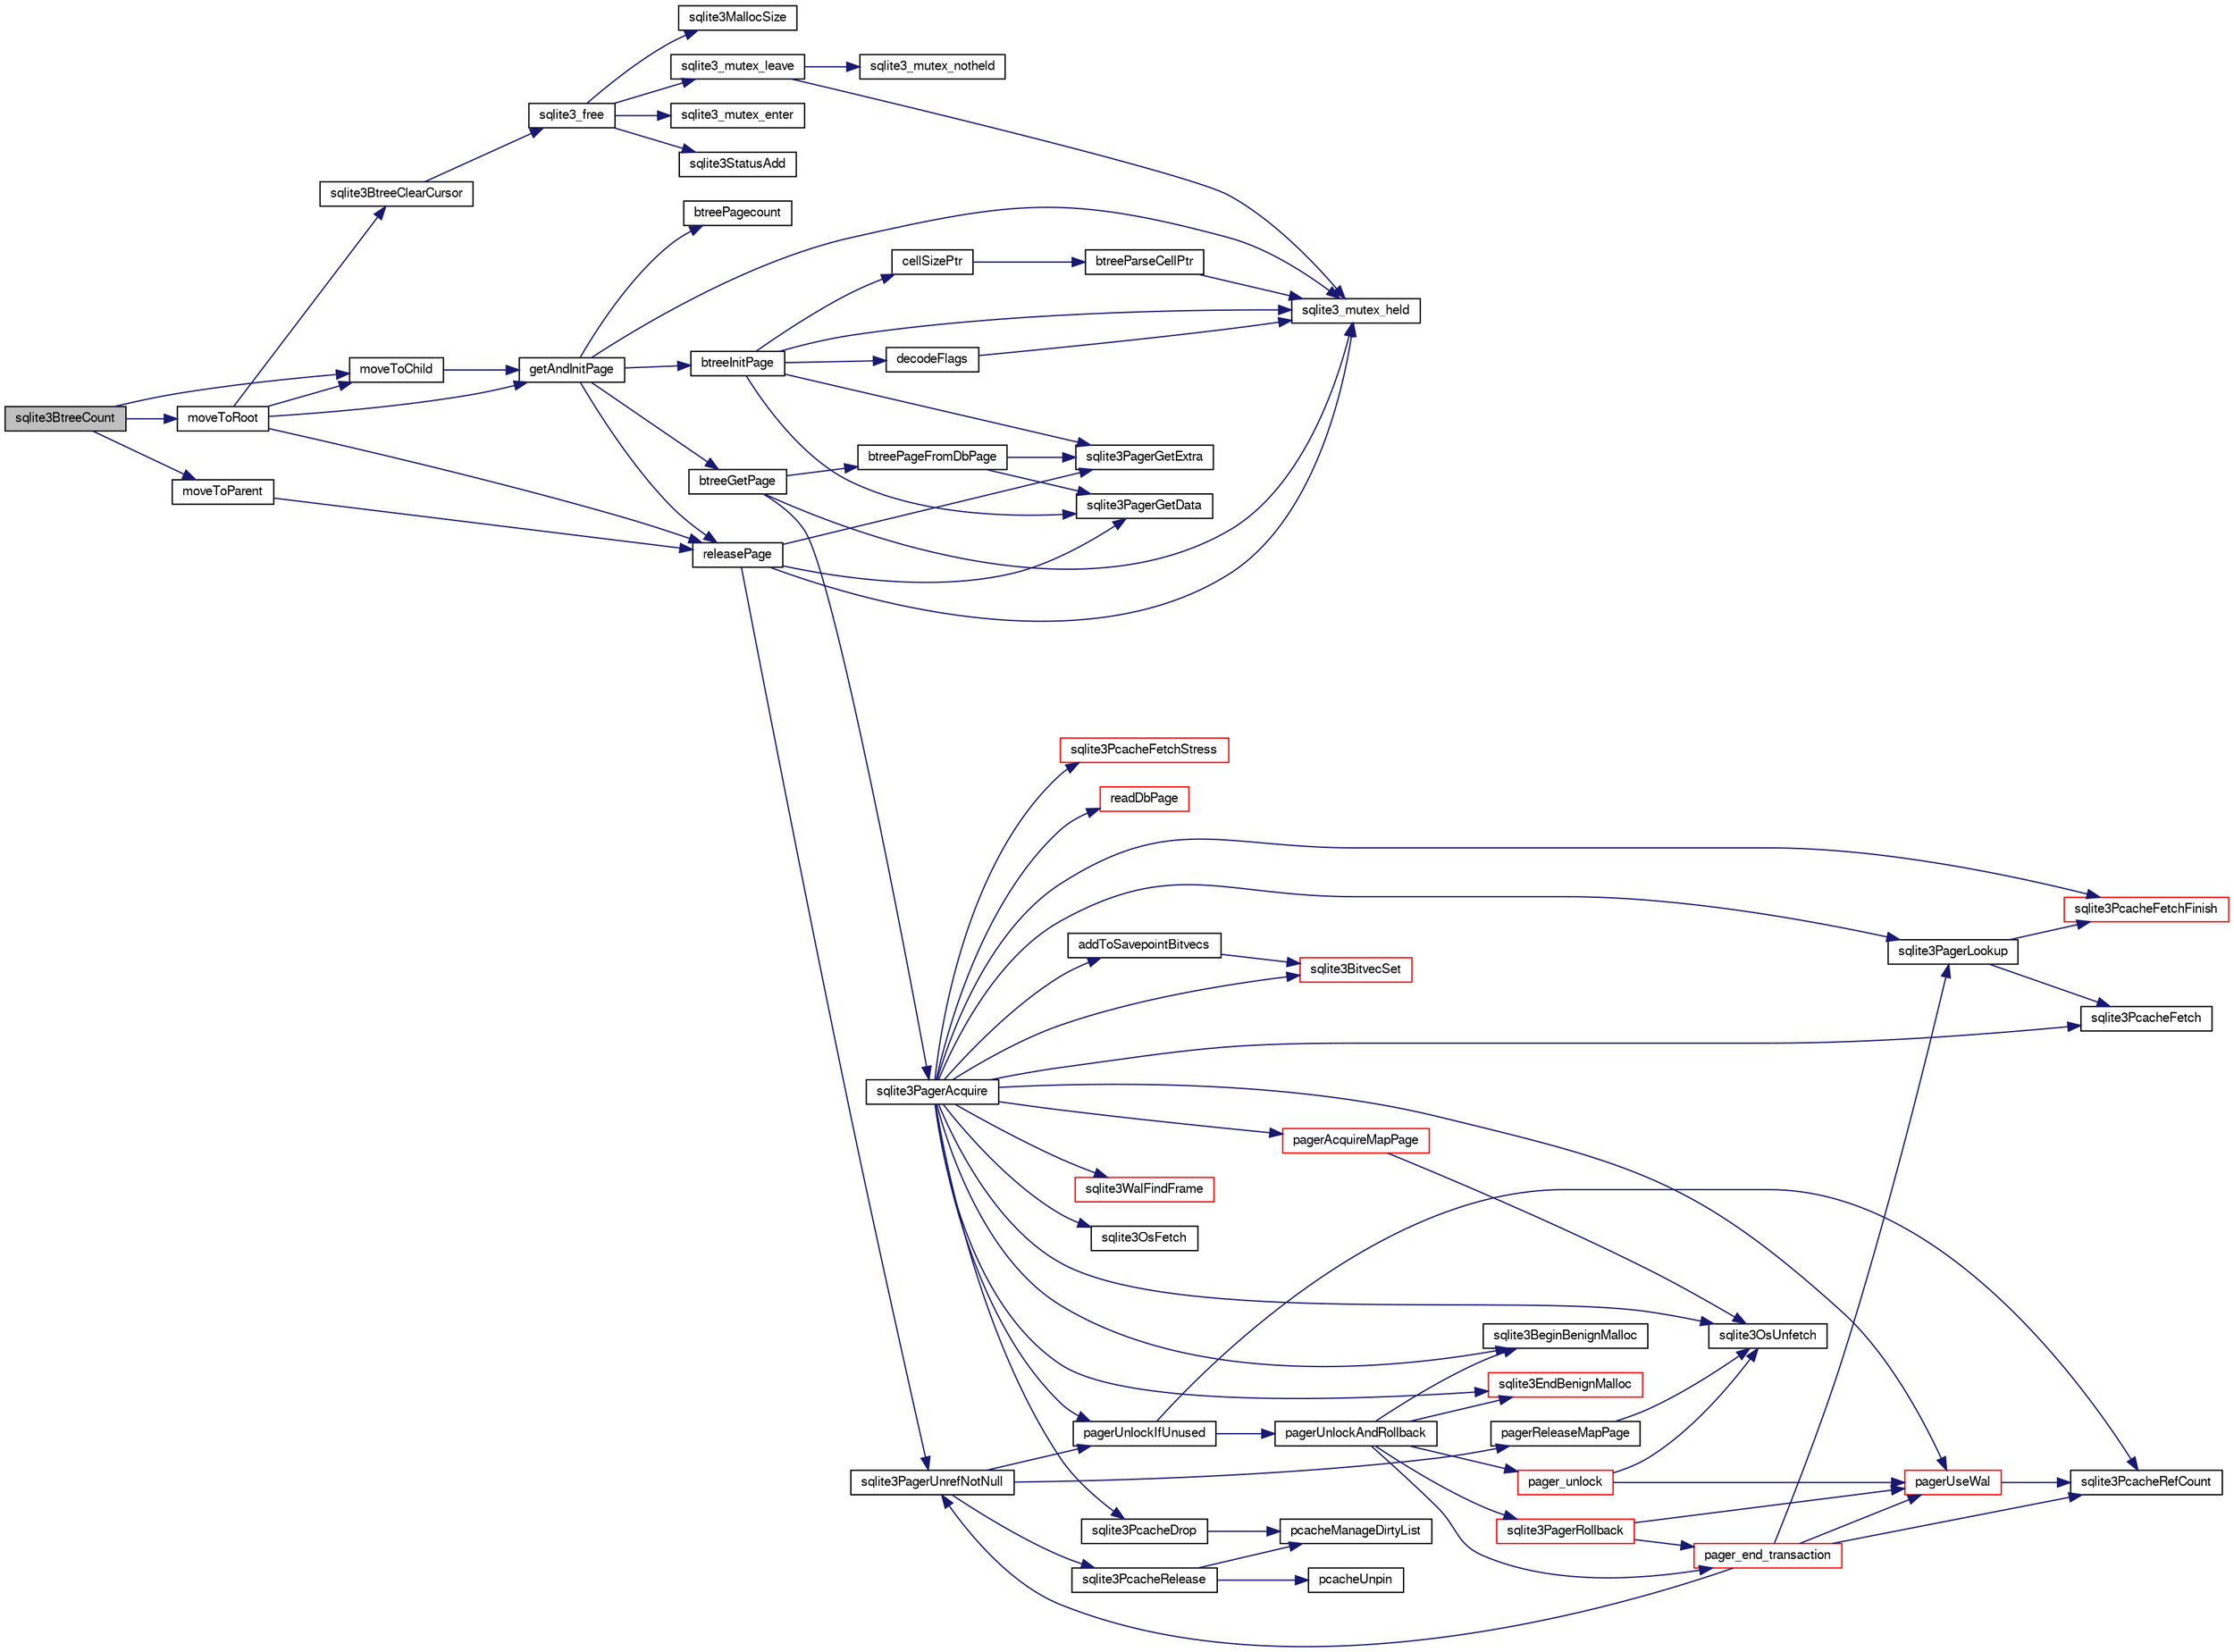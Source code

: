 digraph "sqlite3BtreeCount"
{
  edge [fontname="FreeSans",fontsize="10",labelfontname="FreeSans",labelfontsize="10"];
  node [fontname="FreeSans",fontsize="10",shape=record];
  rankdir="LR";
  Node443221 [label="sqlite3BtreeCount",height=0.2,width=0.4,color="black", fillcolor="grey75", style="filled", fontcolor="black"];
  Node443221 -> Node443222 [color="midnightblue",fontsize="10",style="solid",fontname="FreeSans"];
  Node443222 [label="moveToRoot",height=0.2,width=0.4,color="black", fillcolor="white", style="filled",URL="$sqlite3_8c.html#a2b8fb9bf88e10e7e4dedc8da64e7e956"];
  Node443222 -> Node443223 [color="midnightblue",fontsize="10",style="solid",fontname="FreeSans"];
  Node443223 [label="sqlite3BtreeClearCursor",height=0.2,width=0.4,color="black", fillcolor="white", style="filled",URL="$sqlite3_8c.html#ad53903979a58184b0d15593e6f98d9c5"];
  Node443223 -> Node443224 [color="midnightblue",fontsize="10",style="solid",fontname="FreeSans"];
  Node443224 [label="sqlite3_free",height=0.2,width=0.4,color="black", fillcolor="white", style="filled",URL="$sqlite3_8c.html#a6552349e36a8a691af5487999ab09519"];
  Node443224 -> Node443225 [color="midnightblue",fontsize="10",style="solid",fontname="FreeSans"];
  Node443225 [label="sqlite3_mutex_enter",height=0.2,width=0.4,color="black", fillcolor="white", style="filled",URL="$sqlite3_8c.html#a1c12cde690bd89f104de5cbad12a6bf5"];
  Node443224 -> Node443226 [color="midnightblue",fontsize="10",style="solid",fontname="FreeSans"];
  Node443226 [label="sqlite3StatusAdd",height=0.2,width=0.4,color="black", fillcolor="white", style="filled",URL="$sqlite3_8c.html#afa029f93586aeab4cc85360905dae9cd"];
  Node443224 -> Node443227 [color="midnightblue",fontsize="10",style="solid",fontname="FreeSans"];
  Node443227 [label="sqlite3MallocSize",height=0.2,width=0.4,color="black", fillcolor="white", style="filled",URL="$sqlite3_8c.html#acf5d2a5f35270bafb050bd2def576955"];
  Node443224 -> Node443228 [color="midnightblue",fontsize="10",style="solid",fontname="FreeSans"];
  Node443228 [label="sqlite3_mutex_leave",height=0.2,width=0.4,color="black", fillcolor="white", style="filled",URL="$sqlite3_8c.html#a5838d235601dbd3c1fa993555c6bcc93"];
  Node443228 -> Node443229 [color="midnightblue",fontsize="10",style="solid",fontname="FreeSans"];
  Node443229 [label="sqlite3_mutex_held",height=0.2,width=0.4,color="black", fillcolor="white", style="filled",URL="$sqlite3_8c.html#acf77da68932b6bc163c5e68547ecc3e7"];
  Node443228 -> Node443230 [color="midnightblue",fontsize="10",style="solid",fontname="FreeSans"];
  Node443230 [label="sqlite3_mutex_notheld",height=0.2,width=0.4,color="black", fillcolor="white", style="filled",URL="$sqlite3_8c.html#a83967c837c1c000d3b5adcfaa688f5dc"];
  Node443222 -> Node443231 [color="midnightblue",fontsize="10",style="solid",fontname="FreeSans"];
  Node443231 [label="releasePage",height=0.2,width=0.4,color="black", fillcolor="white", style="filled",URL="$sqlite3_8c.html#a92c6fb14f9bcf117440c35116c26d6c4"];
  Node443231 -> Node443232 [color="midnightblue",fontsize="10",style="solid",fontname="FreeSans"];
  Node443232 [label="sqlite3PagerGetExtra",height=0.2,width=0.4,color="black", fillcolor="white", style="filled",URL="$sqlite3_8c.html#a48e879a6d20f06f27390973ab8d59bd7"];
  Node443231 -> Node443233 [color="midnightblue",fontsize="10",style="solid",fontname="FreeSans"];
  Node443233 [label="sqlite3PagerGetData",height=0.2,width=0.4,color="black", fillcolor="white", style="filled",URL="$sqlite3_8c.html#a9dd340e56fb4b7fad4df339595b8d8a2"];
  Node443231 -> Node443229 [color="midnightblue",fontsize="10",style="solid",fontname="FreeSans"];
  Node443231 -> Node443234 [color="midnightblue",fontsize="10",style="solid",fontname="FreeSans"];
  Node443234 [label="sqlite3PagerUnrefNotNull",height=0.2,width=0.4,color="black", fillcolor="white", style="filled",URL="$sqlite3_8c.html#a4b314f96f09f5c68c94672e420e31ab9"];
  Node443234 -> Node443235 [color="midnightblue",fontsize="10",style="solid",fontname="FreeSans"];
  Node443235 [label="pagerReleaseMapPage",height=0.2,width=0.4,color="black", fillcolor="white", style="filled",URL="$sqlite3_8c.html#aefa288f9febba49488ab634f8b0d5f6d"];
  Node443235 -> Node443236 [color="midnightblue",fontsize="10",style="solid",fontname="FreeSans"];
  Node443236 [label="sqlite3OsUnfetch",height=0.2,width=0.4,color="black", fillcolor="white", style="filled",URL="$sqlite3_8c.html#abc0da72cb8b8989cf8708b572fe5fef4"];
  Node443234 -> Node443237 [color="midnightblue",fontsize="10",style="solid",fontname="FreeSans"];
  Node443237 [label="sqlite3PcacheRelease",height=0.2,width=0.4,color="black", fillcolor="white", style="filled",URL="$sqlite3_8c.html#ad07fc7a8130ad1e77861f345084b1b83"];
  Node443237 -> Node443238 [color="midnightblue",fontsize="10",style="solid",fontname="FreeSans"];
  Node443238 [label="pcacheUnpin",height=0.2,width=0.4,color="black", fillcolor="white", style="filled",URL="$sqlite3_8c.html#a76530dde0f26366c0614d713daf9859c"];
  Node443237 -> Node443239 [color="midnightblue",fontsize="10",style="solid",fontname="FreeSans"];
  Node443239 [label="pcacheManageDirtyList",height=0.2,width=0.4,color="black", fillcolor="white", style="filled",URL="$sqlite3_8c.html#aae9bc2ddff700c30e5f9c80d531d6acc"];
  Node443234 -> Node443240 [color="midnightblue",fontsize="10",style="solid",fontname="FreeSans"];
  Node443240 [label="pagerUnlockIfUnused",height=0.2,width=0.4,color="black", fillcolor="white", style="filled",URL="$sqlite3_8c.html#abf547f4276efb6f10262f7fde1e4d065"];
  Node443240 -> Node443241 [color="midnightblue",fontsize="10",style="solid",fontname="FreeSans"];
  Node443241 [label="sqlite3PcacheRefCount",height=0.2,width=0.4,color="black", fillcolor="white", style="filled",URL="$sqlite3_8c.html#adee2536d23ec9628e0883ccab03b3429"];
  Node443240 -> Node443242 [color="midnightblue",fontsize="10",style="solid",fontname="FreeSans"];
  Node443242 [label="pagerUnlockAndRollback",height=0.2,width=0.4,color="black", fillcolor="white", style="filled",URL="$sqlite3_8c.html#a02d96b7bf62c3b13ba905d168914518c"];
  Node443242 -> Node443243 [color="midnightblue",fontsize="10",style="solid",fontname="FreeSans"];
  Node443243 [label="sqlite3BeginBenignMalloc",height=0.2,width=0.4,color="black", fillcolor="white", style="filled",URL="$sqlite3_8c.html#a3344c0e2b1b6df701a1cb326602fac14"];
  Node443242 -> Node443244 [color="midnightblue",fontsize="10",style="solid",fontname="FreeSans"];
  Node443244 [label="sqlite3PagerRollback",height=0.2,width=0.4,color="red", fillcolor="white", style="filled",URL="$sqlite3_8c.html#afdd2ecbb97b7a716892ff6bd10c7dfd0"];
  Node443244 -> Node443245 [color="midnightblue",fontsize="10",style="solid",fontname="FreeSans"];
  Node443245 [label="pagerUseWal",height=0.2,width=0.4,color="red", fillcolor="white", style="filled",URL="$sqlite3_8c.html#a31def80bfe1de9284d635ba190a5eb68"];
  Node443245 -> Node443241 [color="midnightblue",fontsize="10",style="solid",fontname="FreeSans"];
  Node443244 -> Node443614 [color="midnightblue",fontsize="10",style="solid",fontname="FreeSans"];
  Node443614 [label="pager_end_transaction",height=0.2,width=0.4,color="red", fillcolor="white", style="filled",URL="$sqlite3_8c.html#a0814e2cfab386b1e3ba74528870339fe"];
  Node443614 -> Node443245 [color="midnightblue",fontsize="10",style="solid",fontname="FreeSans"];
  Node443614 -> Node443241 [color="midnightblue",fontsize="10",style="solid",fontname="FreeSans"];
  Node443614 -> Node443539 [color="midnightblue",fontsize="10",style="solid",fontname="FreeSans"];
  Node443539 [label="sqlite3PagerLookup",height=0.2,width=0.4,color="black", fillcolor="white", style="filled",URL="$sqlite3_8c.html#a1252ec03814f64eed236cfb21094cafd"];
  Node443539 -> Node443540 [color="midnightblue",fontsize="10",style="solid",fontname="FreeSans"];
  Node443540 [label="sqlite3PcacheFetch",height=0.2,width=0.4,color="black", fillcolor="white", style="filled",URL="$sqlite3_8c.html#a51a10151c5ec2c1c9e6fd615e95a3450"];
  Node443539 -> Node443541 [color="midnightblue",fontsize="10",style="solid",fontname="FreeSans"];
  Node443541 [label="sqlite3PcacheFetchFinish",height=0.2,width=0.4,color="red", fillcolor="white", style="filled",URL="$sqlite3_8c.html#a21f330cb082d63a111f64257e823a4b1"];
  Node443614 -> Node443234 [color="midnightblue",fontsize="10",style="solid",fontname="FreeSans"];
  Node443242 -> Node443314 [color="midnightblue",fontsize="10",style="solid",fontname="FreeSans"];
  Node443314 [label="sqlite3EndBenignMalloc",height=0.2,width=0.4,color="red", fillcolor="white", style="filled",URL="$sqlite3_8c.html#a4582127cc64d483dc66c7acf9d8d8fbb"];
  Node443242 -> Node443614 [color="midnightblue",fontsize="10",style="solid",fontname="FreeSans"];
  Node443242 -> Node443639 [color="midnightblue",fontsize="10",style="solid",fontname="FreeSans"];
  Node443639 [label="pager_unlock",height=0.2,width=0.4,color="red", fillcolor="white", style="filled",URL="$sqlite3_8c.html#a5b54bd09bd76fa68eb6310fbf9bbaf20"];
  Node443639 -> Node443245 [color="midnightblue",fontsize="10",style="solid",fontname="FreeSans"];
  Node443639 -> Node443236 [color="midnightblue",fontsize="10",style="solid",fontname="FreeSans"];
  Node443222 -> Node443641 [color="midnightblue",fontsize="10",style="solid",fontname="FreeSans"];
  Node443641 [label="getAndInitPage",height=0.2,width=0.4,color="black", fillcolor="white", style="filled",URL="$sqlite3_8c.html#ae85122d12808231a8d58459440a405ab"];
  Node443641 -> Node443229 [color="midnightblue",fontsize="10",style="solid",fontname="FreeSans"];
  Node443641 -> Node443607 [color="midnightblue",fontsize="10",style="solid",fontname="FreeSans"];
  Node443607 [label="btreePagecount",height=0.2,width=0.4,color="black", fillcolor="white", style="filled",URL="$sqlite3_8c.html#a9cc4ac11752c088db89d551ec1495a15"];
  Node443641 -> Node443642 [color="midnightblue",fontsize="10",style="solid",fontname="FreeSans"];
  Node443642 [label="btreeGetPage",height=0.2,width=0.4,color="black", fillcolor="white", style="filled",URL="$sqlite3_8c.html#ac59679e30ceb0190614fbd19a7feb6de"];
  Node443642 -> Node443229 [color="midnightblue",fontsize="10",style="solid",fontname="FreeSans"];
  Node443642 -> Node443609 [color="midnightblue",fontsize="10",style="solid",fontname="FreeSans"];
  Node443609 [label="sqlite3PagerAcquire",height=0.2,width=0.4,color="black", fillcolor="white", style="filled",URL="$sqlite3_8c.html#a22a53daafd2bd778cda390312651f994"];
  Node443609 -> Node443245 [color="midnightblue",fontsize="10",style="solid",fontname="FreeSans"];
  Node443609 -> Node443545 [color="midnightblue",fontsize="10",style="solid",fontname="FreeSans"];
  Node443545 [label="sqlite3WalFindFrame",height=0.2,width=0.4,color="red", fillcolor="white", style="filled",URL="$sqlite3_8c.html#a70d73def3adcc264f500a63178742708"];
  Node443609 -> Node443535 [color="midnightblue",fontsize="10",style="solid",fontname="FreeSans"];
  Node443535 [label="sqlite3OsFetch",height=0.2,width=0.4,color="black", fillcolor="white", style="filled",URL="$sqlite3_8c.html#ab5b9137b375d5d8a8c216a644056cba7"];
  Node443609 -> Node443539 [color="midnightblue",fontsize="10",style="solid",fontname="FreeSans"];
  Node443609 -> Node443610 [color="midnightblue",fontsize="10",style="solid",fontname="FreeSans"];
  Node443610 [label="pagerAcquireMapPage",height=0.2,width=0.4,color="red", fillcolor="white", style="filled",URL="$sqlite3_8c.html#affc12640bbd7572ae41f1943f3b8bb3b"];
  Node443610 -> Node443236 [color="midnightblue",fontsize="10",style="solid",fontname="FreeSans"];
  Node443609 -> Node443236 [color="midnightblue",fontsize="10",style="solid",fontname="FreeSans"];
  Node443609 -> Node443540 [color="midnightblue",fontsize="10",style="solid",fontname="FreeSans"];
  Node443609 -> Node443611 [color="midnightblue",fontsize="10",style="solid",fontname="FreeSans"];
  Node443611 [label="sqlite3PcacheFetchStress",height=0.2,width=0.4,color="red", fillcolor="white", style="filled",URL="$sqlite3_8c.html#a83644ab4d77e1649ae5336b659edb351"];
  Node443609 -> Node443541 [color="midnightblue",fontsize="10",style="solid",fontname="FreeSans"];
  Node443609 -> Node443243 [color="midnightblue",fontsize="10",style="solid",fontname="FreeSans"];
  Node443609 -> Node443558 [color="midnightblue",fontsize="10",style="solid",fontname="FreeSans"];
  Node443558 [label="sqlite3BitvecSet",height=0.2,width=0.4,color="red", fillcolor="white", style="filled",URL="$sqlite3_8c.html#a1f3c6d64d5d889e451d6725b1eb458be"];
  Node443609 -> Node443601 [color="midnightblue",fontsize="10",style="solid",fontname="FreeSans"];
  Node443601 [label="addToSavepointBitvecs",height=0.2,width=0.4,color="black", fillcolor="white", style="filled",URL="$sqlite3_8c.html#aa2e9bb02bb6975d83ec875f0792792f0"];
  Node443601 -> Node443558 [color="midnightblue",fontsize="10",style="solid",fontname="FreeSans"];
  Node443609 -> Node443314 [color="midnightblue",fontsize="10",style="solid",fontname="FreeSans"];
  Node443609 -> Node443546 [color="midnightblue",fontsize="10",style="solid",fontname="FreeSans"];
  Node443546 [label="readDbPage",height=0.2,width=0.4,color="red", fillcolor="white", style="filled",URL="$sqlite3_8c.html#a1c4cca64dd97dda37d9be9cac94941a0"];
  Node443609 -> Node443544 [color="midnightblue",fontsize="10",style="solid",fontname="FreeSans"];
  Node443544 [label="sqlite3PcacheDrop",height=0.2,width=0.4,color="black", fillcolor="white", style="filled",URL="$sqlite3_8c.html#a78667811e7a2a7e75117cd6ec9cf6486"];
  Node443544 -> Node443239 [color="midnightblue",fontsize="10",style="solid",fontname="FreeSans"];
  Node443609 -> Node443240 [color="midnightblue",fontsize="10",style="solid",fontname="FreeSans"];
  Node443642 -> Node443643 [color="midnightblue",fontsize="10",style="solid",fontname="FreeSans"];
  Node443643 [label="btreePageFromDbPage",height=0.2,width=0.4,color="black", fillcolor="white", style="filled",URL="$sqlite3_8c.html#a148c0bf09d4ef14a49e0e7a2c0506c80"];
  Node443643 -> Node443232 [color="midnightblue",fontsize="10",style="solid",fontname="FreeSans"];
  Node443643 -> Node443233 [color="midnightblue",fontsize="10",style="solid",fontname="FreeSans"];
  Node443641 -> Node443644 [color="midnightblue",fontsize="10",style="solid",fontname="FreeSans"];
  Node443644 [label="btreeInitPage",height=0.2,width=0.4,color="black", fillcolor="white", style="filled",URL="$sqlite3_8c.html#a3fbef3abda22e9a3f72c2873ec0b26a3"];
  Node443644 -> Node443229 [color="midnightblue",fontsize="10",style="solid",fontname="FreeSans"];
  Node443644 -> Node443232 [color="midnightblue",fontsize="10",style="solid",fontname="FreeSans"];
  Node443644 -> Node443233 [color="midnightblue",fontsize="10",style="solid",fontname="FreeSans"];
  Node443644 -> Node443645 [color="midnightblue",fontsize="10",style="solid",fontname="FreeSans"];
  Node443645 [label="decodeFlags",height=0.2,width=0.4,color="black", fillcolor="white", style="filled",URL="$sqlite3_8c.html#acb168e46383706f31cefd555da235eae"];
  Node443645 -> Node443229 [color="midnightblue",fontsize="10",style="solid",fontname="FreeSans"];
  Node443644 -> Node443646 [color="midnightblue",fontsize="10",style="solid",fontname="FreeSans"];
  Node443646 [label="cellSizePtr",height=0.2,width=0.4,color="black", fillcolor="white", style="filled",URL="$sqlite3_8c.html#a6c95c9aac1c8a00490e36674f43e76ec"];
  Node443646 -> Node443647 [color="midnightblue",fontsize="10",style="solid",fontname="FreeSans"];
  Node443647 [label="btreeParseCellPtr",height=0.2,width=0.4,color="black", fillcolor="white", style="filled",URL="$sqlite3_8c.html#a1eba22ca0ddf563de0b29c64551c759f"];
  Node443647 -> Node443229 [color="midnightblue",fontsize="10",style="solid",fontname="FreeSans"];
  Node443641 -> Node443231 [color="midnightblue",fontsize="10",style="solid",fontname="FreeSans"];
  Node443222 -> Node443648 [color="midnightblue",fontsize="10",style="solid",fontname="FreeSans"];
  Node443648 [label="moveToChild",height=0.2,width=0.4,color="black", fillcolor="white", style="filled",URL="$sqlite3_8c.html#a1dbea539dd841af085ba1e1390922237"];
  Node443648 -> Node443641 [color="midnightblue",fontsize="10",style="solid",fontname="FreeSans"];
  Node443221 -> Node443649 [color="midnightblue",fontsize="10",style="solid",fontname="FreeSans"];
  Node443649 [label="moveToParent",height=0.2,width=0.4,color="black", fillcolor="white", style="filled",URL="$sqlite3_8c.html#a6d71d2659481a7b7866f9445a62ec248"];
  Node443649 -> Node443231 [color="midnightblue",fontsize="10",style="solid",fontname="FreeSans"];
  Node443221 -> Node443648 [color="midnightblue",fontsize="10",style="solid",fontname="FreeSans"];
}
